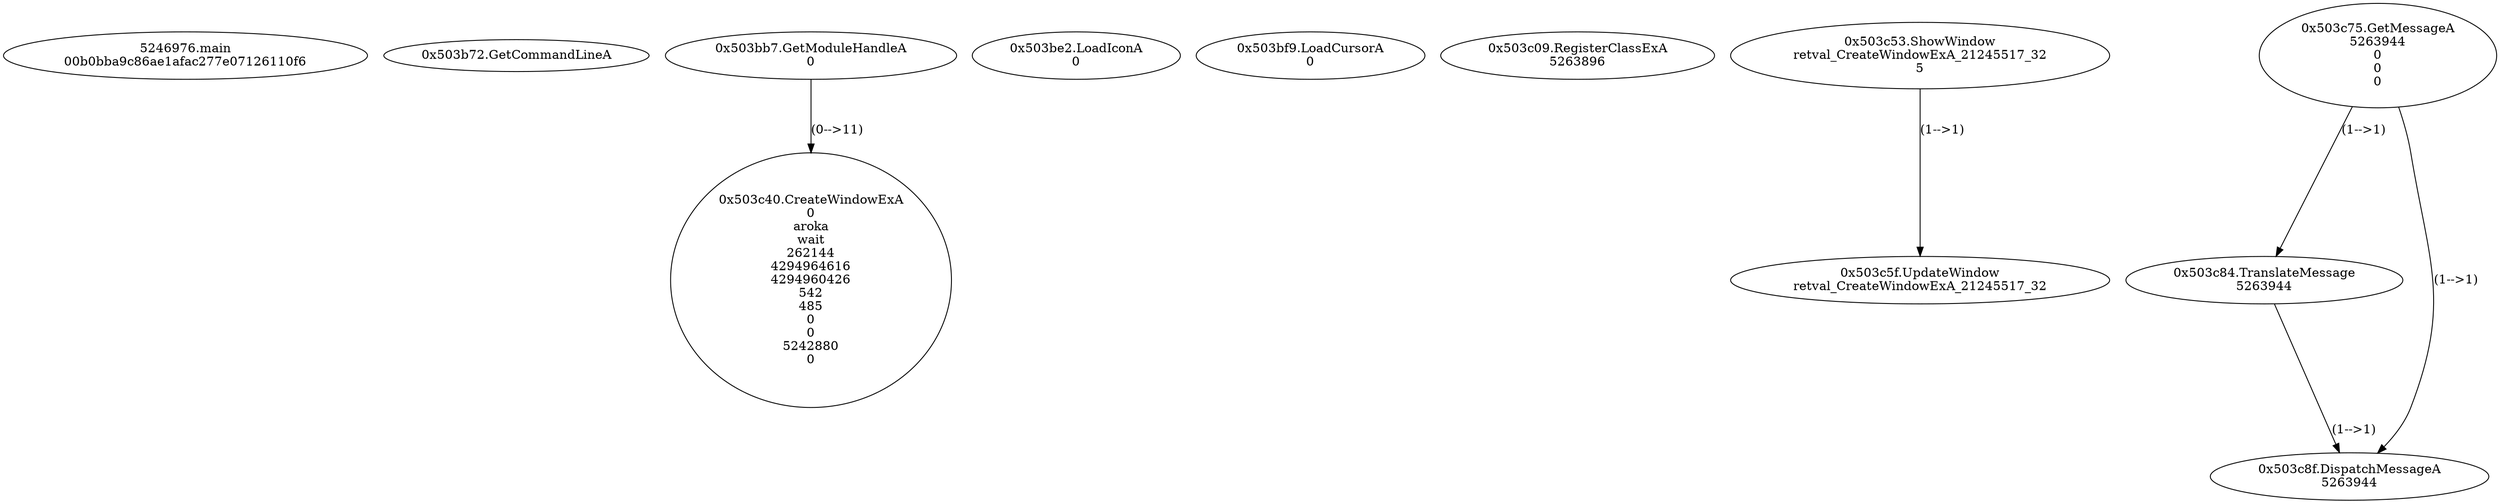 // Global SCDG with merge call
digraph {
	0 [label="5246976.main
00b0bba9c86ae1afac277e07126110f6"]
	1 [label="0x503b72.GetCommandLineA
"]
	2 [label="0x503bb7.GetModuleHandleA
0"]
	3 [label="0x503be2.LoadIconA
0
"]
	4 [label="0x503bf9.LoadCursorA
0
"]
	5 [label="0x503c09.RegisterClassExA
5263896"]
	6 [label="0x503c40.CreateWindowExA
0
aroka
wait
262144
4294964616
4294960426
542
485
0
0
5242880
0"]
	2 -> 6 [label="(0-->11)"]
	7 [label="0x503c53.ShowWindow
retval_CreateWindowExA_21245517_32
5"]
	8 [label="0x503c5f.UpdateWindow
retval_CreateWindowExA_21245517_32"]
	7 -> 8 [label="(1-->1)"]
	9 [label="0x503c75.GetMessageA
5263944
0
0
0"]
	10 [label="0x503c84.TranslateMessage
5263944"]
	9 -> 10 [label="(1-->1)"]
	11 [label="0x503c8f.DispatchMessageA
5263944"]
	9 -> 11 [label="(1-->1)"]
	10 -> 11 [label="(1-->1)"]
}
